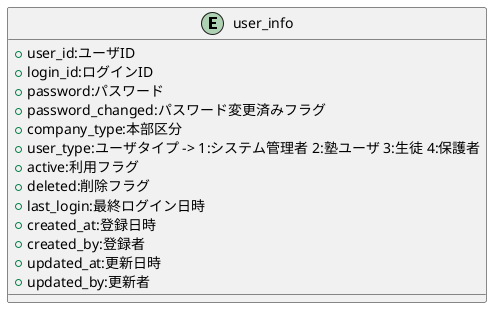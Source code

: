 @startuml

entity "user_info"{
    + user_id:ユーザID
    + login_id:ログインID
    + password:パスワード
    + password_changed:パスワード変更済みフラグ
    + company_type:本部区分
    + user_type:ユーザタイプ -> 1:システム管理者 2:塾ユーザ 3:生徒 4:保護者
    + active:利用フラグ
    + deleted:削除フラグ
    + last_login:最終ログイン日時
    + created_at:登録日時
    + created_by:登録者
    + updated_at:更新日時
    + updated_by:更新者
}

@enduml